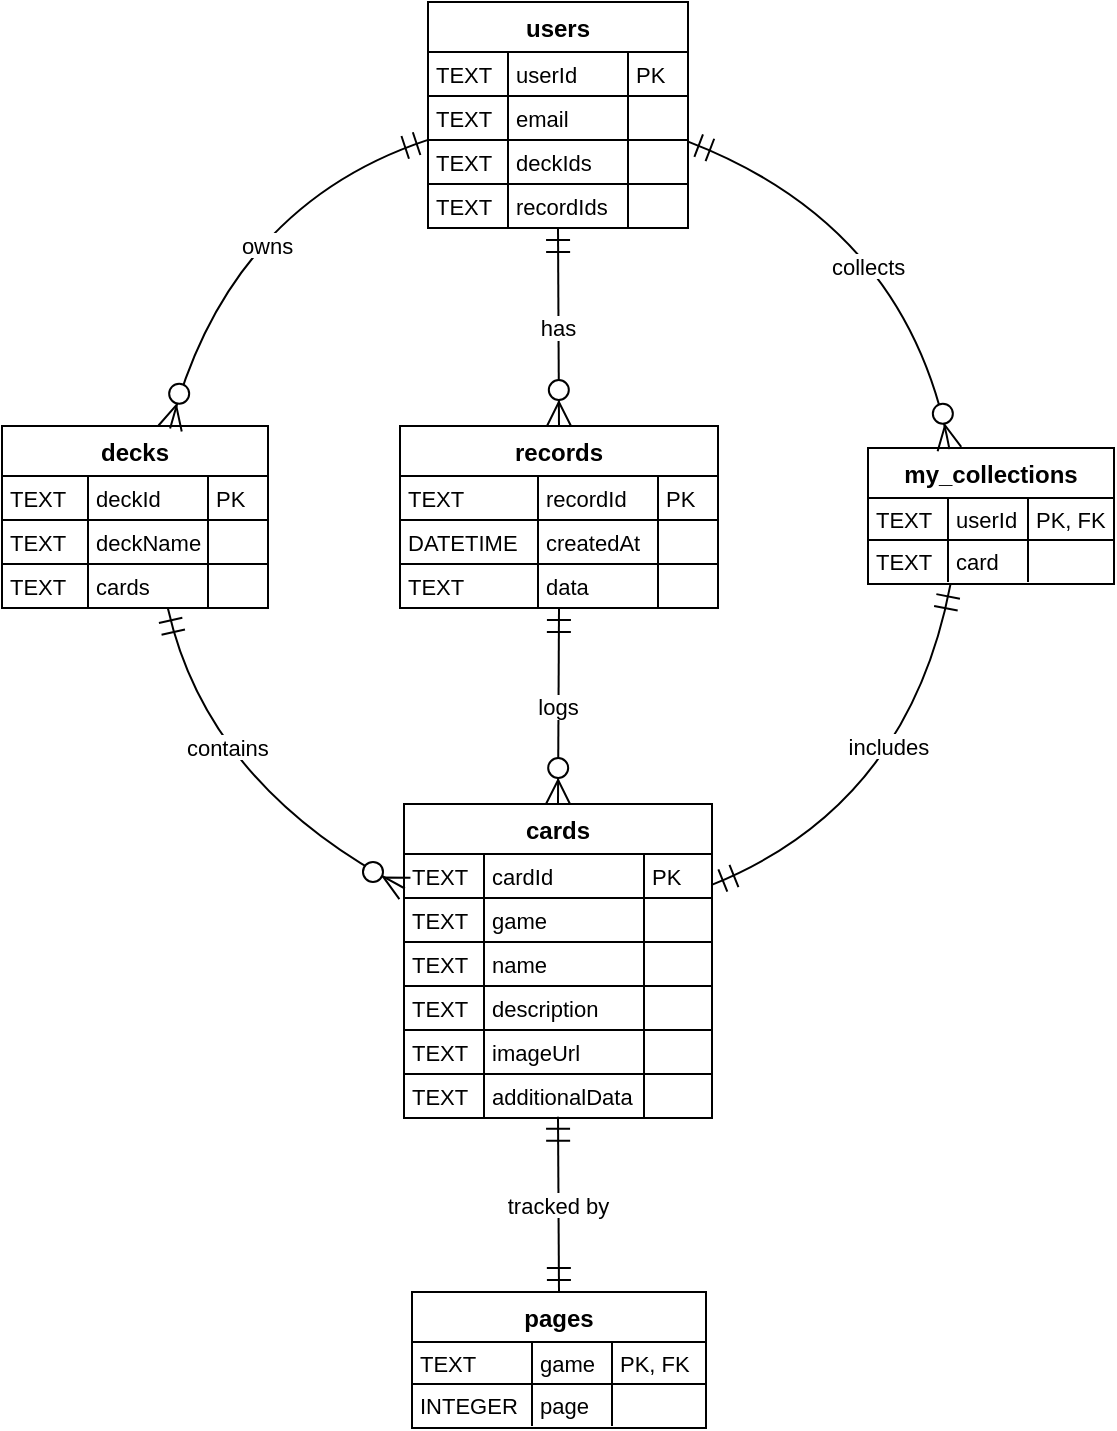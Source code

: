 <mxfile version="26.0.11">
  <diagram name="Page-1" id="BAn6TtGsRjouGtGRCC2k">
    <mxGraphModel dx="1603" dy="889" grid="1" gridSize="10" guides="1" tooltips="1" connect="1" arrows="1" fold="1" page="1" pageScale="1" pageWidth="850" pageHeight="1100" math="0" shadow="0">
      <root>
        <mxCell id="0" />
        <mxCell id="1" parent="0" />
        <mxCell id="hPnUlYxOqyxjtpTadZdU-192" value="decks" style="shape=table;startSize=25;container=1;collapsible=0;childLayout=tableLayout;fixedRows=1;rowLines=1;fontStyle=1;align=center;resizeLast=1;fillColor=none;" parent="1" vertex="1">
          <mxGeometry x="141" y="411" width="133" height="91" as="geometry" />
        </mxCell>
        <mxCell id="hPnUlYxOqyxjtpTadZdU-193" style="shape=tableRow;horizontal=0;startSize=0;swimlaneHead=0;swimlaneBody=0;fillColor=none;collapsible=0;dropTarget=0;points=[[0,0.5],[1,0.5]];portConstraint=eastwest;top=0;left=0;right=0;bottom=0;" parent="hPnUlYxOqyxjtpTadZdU-192" vertex="1">
          <mxGeometry y="25" width="133" height="22" as="geometry" />
        </mxCell>
        <mxCell id="hPnUlYxOqyxjtpTadZdU-194" value="TEXT" style="shape=partialRectangle;connectable=0;fillColor=none;top=0;left=0;bottom=0;right=0;align=left;spacingLeft=2;overflow=hidden;fontSize=11;" parent="hPnUlYxOqyxjtpTadZdU-193" vertex="1">
          <mxGeometry width="43" height="22" as="geometry">
            <mxRectangle width="43" height="22" as="alternateBounds" />
          </mxGeometry>
        </mxCell>
        <mxCell id="hPnUlYxOqyxjtpTadZdU-195" value="deckId" style="shape=partialRectangle;connectable=0;fillColor=none;top=0;left=0;bottom=0;right=0;align=left;spacingLeft=2;overflow=hidden;fontSize=11;" parent="hPnUlYxOqyxjtpTadZdU-193" vertex="1">
          <mxGeometry x="43" width="60" height="22" as="geometry">
            <mxRectangle width="60" height="22" as="alternateBounds" />
          </mxGeometry>
        </mxCell>
        <mxCell id="hPnUlYxOqyxjtpTadZdU-196" value="PK" style="shape=partialRectangle;connectable=0;fillColor=none;top=0;left=0;bottom=0;right=0;align=left;spacingLeft=2;overflow=hidden;fontSize=11;" parent="hPnUlYxOqyxjtpTadZdU-193" vertex="1">
          <mxGeometry x="103" width="30" height="22" as="geometry">
            <mxRectangle width="30" height="22" as="alternateBounds" />
          </mxGeometry>
        </mxCell>
        <mxCell id="hPnUlYxOqyxjtpTadZdU-197" style="shape=tableRow;horizontal=0;startSize=0;swimlaneHead=0;swimlaneBody=0;fillColor=none;collapsible=0;dropTarget=0;points=[[0,0.5],[1,0.5]];portConstraint=eastwest;top=0;left=0;right=0;bottom=0;" parent="hPnUlYxOqyxjtpTadZdU-192" vertex="1">
          <mxGeometry y="47" width="133" height="22" as="geometry" />
        </mxCell>
        <mxCell id="hPnUlYxOqyxjtpTadZdU-198" value="TEXT" style="shape=partialRectangle;connectable=0;fillColor=none;top=0;left=0;bottom=0;right=0;align=left;spacingLeft=2;overflow=hidden;fontSize=11;" parent="hPnUlYxOqyxjtpTadZdU-197" vertex="1">
          <mxGeometry width="43" height="22" as="geometry">
            <mxRectangle width="43" height="22" as="alternateBounds" />
          </mxGeometry>
        </mxCell>
        <mxCell id="hPnUlYxOqyxjtpTadZdU-199" value="deckName" style="shape=partialRectangle;connectable=0;fillColor=none;top=0;left=0;bottom=0;right=0;align=left;spacingLeft=2;overflow=hidden;fontSize=11;" parent="hPnUlYxOqyxjtpTadZdU-197" vertex="1">
          <mxGeometry x="43" width="60" height="22" as="geometry">
            <mxRectangle width="60" height="22" as="alternateBounds" />
          </mxGeometry>
        </mxCell>
        <mxCell id="hPnUlYxOqyxjtpTadZdU-200" value="" style="shape=partialRectangle;connectable=0;fillColor=none;top=0;left=0;bottom=0;right=0;align=left;spacingLeft=2;overflow=hidden;fontSize=11;" parent="hPnUlYxOqyxjtpTadZdU-197" vertex="1">
          <mxGeometry x="103" width="30" height="22" as="geometry">
            <mxRectangle width="30" height="22" as="alternateBounds" />
          </mxGeometry>
        </mxCell>
        <mxCell id="hPnUlYxOqyxjtpTadZdU-201" style="shape=tableRow;horizontal=0;startSize=0;swimlaneHead=0;swimlaneBody=0;fillColor=none;collapsible=0;dropTarget=0;points=[[0,0.5],[1,0.5]];portConstraint=eastwest;top=0;left=0;right=0;bottom=0;" parent="hPnUlYxOqyxjtpTadZdU-192" vertex="1">
          <mxGeometry y="69" width="133" height="22" as="geometry" />
        </mxCell>
        <mxCell id="hPnUlYxOqyxjtpTadZdU-202" value="TEXT" style="shape=partialRectangle;connectable=0;fillColor=none;top=0;left=0;bottom=0;right=0;align=left;spacingLeft=2;overflow=hidden;fontSize=11;" parent="hPnUlYxOqyxjtpTadZdU-201" vertex="1">
          <mxGeometry width="43" height="22" as="geometry">
            <mxRectangle width="43" height="22" as="alternateBounds" />
          </mxGeometry>
        </mxCell>
        <mxCell id="hPnUlYxOqyxjtpTadZdU-203" value="cards" style="shape=partialRectangle;connectable=0;fillColor=none;top=0;left=0;bottom=0;right=0;align=left;spacingLeft=2;overflow=hidden;fontSize=11;" parent="hPnUlYxOqyxjtpTadZdU-201" vertex="1">
          <mxGeometry x="43" width="60" height="22" as="geometry">
            <mxRectangle width="60" height="22" as="alternateBounds" />
          </mxGeometry>
        </mxCell>
        <mxCell id="hPnUlYxOqyxjtpTadZdU-204" value="" style="shape=partialRectangle;connectable=0;fillColor=none;top=0;left=0;bottom=0;right=0;align=left;spacingLeft=2;overflow=hidden;fontSize=11;" parent="hPnUlYxOqyxjtpTadZdU-201" vertex="1">
          <mxGeometry x="103" width="30" height="22" as="geometry">
            <mxRectangle width="30" height="22" as="alternateBounds" />
          </mxGeometry>
        </mxCell>
        <mxCell id="hPnUlYxOqyxjtpTadZdU-205" value="cards" style="shape=table;startSize=25;container=1;collapsible=0;childLayout=tableLayout;fixedRows=1;rowLines=1;fontStyle=1;align=center;resizeLast=1;fillColor=none;" parent="1" vertex="1">
          <mxGeometry x="342" y="600" width="154" height="157" as="geometry" />
        </mxCell>
        <mxCell id="hPnUlYxOqyxjtpTadZdU-206" style="shape=tableRow;horizontal=0;startSize=0;swimlaneHead=0;swimlaneBody=0;fillColor=none;collapsible=0;dropTarget=0;points=[[0,0.5],[1,0.5]];portConstraint=eastwest;top=0;left=0;right=0;bottom=0;" parent="hPnUlYxOqyxjtpTadZdU-205" vertex="1">
          <mxGeometry y="25" width="154" height="22" as="geometry" />
        </mxCell>
        <mxCell id="hPnUlYxOqyxjtpTadZdU-207" value="TEXT" style="shape=partialRectangle;connectable=0;fillColor=none;top=0;left=0;bottom=0;right=0;align=left;spacingLeft=2;overflow=hidden;fontSize=11;" parent="hPnUlYxOqyxjtpTadZdU-206" vertex="1">
          <mxGeometry width="40" height="22" as="geometry">
            <mxRectangle width="40" height="22" as="alternateBounds" />
          </mxGeometry>
        </mxCell>
        <mxCell id="hPnUlYxOqyxjtpTadZdU-208" value="cardId" style="shape=partialRectangle;connectable=0;fillColor=none;top=0;left=0;bottom=0;right=0;align=left;spacingLeft=2;overflow=hidden;fontSize=11;" parent="hPnUlYxOqyxjtpTadZdU-206" vertex="1">
          <mxGeometry x="40" width="80" height="22" as="geometry">
            <mxRectangle width="80" height="22" as="alternateBounds" />
          </mxGeometry>
        </mxCell>
        <mxCell id="hPnUlYxOqyxjtpTadZdU-209" value="PK" style="shape=partialRectangle;connectable=0;fillColor=none;top=0;left=0;bottom=0;right=0;align=left;spacingLeft=2;overflow=hidden;fontSize=11;" parent="hPnUlYxOqyxjtpTadZdU-206" vertex="1">
          <mxGeometry x="120" width="34" height="22" as="geometry">
            <mxRectangle width="34" height="22" as="alternateBounds" />
          </mxGeometry>
        </mxCell>
        <mxCell id="hPnUlYxOqyxjtpTadZdU-210" style="shape=tableRow;horizontal=0;startSize=0;swimlaneHead=0;swimlaneBody=0;fillColor=none;collapsible=0;dropTarget=0;points=[[0,0.5],[1,0.5]];portConstraint=eastwest;top=0;left=0;right=0;bottom=0;" parent="hPnUlYxOqyxjtpTadZdU-205" vertex="1">
          <mxGeometry y="47" width="154" height="22" as="geometry" />
        </mxCell>
        <mxCell id="hPnUlYxOqyxjtpTadZdU-211" value="TEXT" style="shape=partialRectangle;connectable=0;fillColor=none;top=0;left=0;bottom=0;right=0;align=left;spacingLeft=2;overflow=hidden;fontSize=11;" parent="hPnUlYxOqyxjtpTadZdU-210" vertex="1">
          <mxGeometry width="40" height="22" as="geometry">
            <mxRectangle width="40" height="22" as="alternateBounds" />
          </mxGeometry>
        </mxCell>
        <mxCell id="hPnUlYxOqyxjtpTadZdU-212" value="game" style="shape=partialRectangle;connectable=0;fillColor=none;top=0;left=0;bottom=0;right=0;align=left;spacingLeft=2;overflow=hidden;fontSize=11;" parent="hPnUlYxOqyxjtpTadZdU-210" vertex="1">
          <mxGeometry x="40" width="80" height="22" as="geometry">
            <mxRectangle width="80" height="22" as="alternateBounds" />
          </mxGeometry>
        </mxCell>
        <mxCell id="hPnUlYxOqyxjtpTadZdU-213" value="" style="shape=partialRectangle;connectable=0;fillColor=none;top=0;left=0;bottom=0;right=0;align=left;spacingLeft=2;overflow=hidden;fontSize=11;" parent="hPnUlYxOqyxjtpTadZdU-210" vertex="1">
          <mxGeometry x="120" width="34" height="22" as="geometry">
            <mxRectangle width="34" height="22" as="alternateBounds" />
          </mxGeometry>
        </mxCell>
        <mxCell id="hPnUlYxOqyxjtpTadZdU-214" style="shape=tableRow;horizontal=0;startSize=0;swimlaneHead=0;swimlaneBody=0;fillColor=none;collapsible=0;dropTarget=0;points=[[0,0.5],[1,0.5]];portConstraint=eastwest;top=0;left=0;right=0;bottom=0;" parent="hPnUlYxOqyxjtpTadZdU-205" vertex="1">
          <mxGeometry y="69" width="154" height="22" as="geometry" />
        </mxCell>
        <mxCell id="hPnUlYxOqyxjtpTadZdU-215" value="TEXT" style="shape=partialRectangle;connectable=0;fillColor=none;top=0;left=0;bottom=0;right=0;align=left;spacingLeft=2;overflow=hidden;fontSize=11;" parent="hPnUlYxOqyxjtpTadZdU-214" vertex="1">
          <mxGeometry width="40" height="22" as="geometry">
            <mxRectangle width="40" height="22" as="alternateBounds" />
          </mxGeometry>
        </mxCell>
        <mxCell id="hPnUlYxOqyxjtpTadZdU-216" value="name" style="shape=partialRectangle;connectable=0;fillColor=none;top=0;left=0;bottom=0;right=0;align=left;spacingLeft=2;overflow=hidden;fontSize=11;" parent="hPnUlYxOqyxjtpTadZdU-214" vertex="1">
          <mxGeometry x="40" width="80" height="22" as="geometry">
            <mxRectangle width="80" height="22" as="alternateBounds" />
          </mxGeometry>
        </mxCell>
        <mxCell id="hPnUlYxOqyxjtpTadZdU-217" value="" style="shape=partialRectangle;connectable=0;fillColor=none;top=0;left=0;bottom=0;right=0;align=left;spacingLeft=2;overflow=hidden;fontSize=11;" parent="hPnUlYxOqyxjtpTadZdU-214" vertex="1">
          <mxGeometry x="120" width="34" height="22" as="geometry">
            <mxRectangle width="34" height="22" as="alternateBounds" />
          </mxGeometry>
        </mxCell>
        <mxCell id="hPnUlYxOqyxjtpTadZdU-218" style="shape=tableRow;horizontal=0;startSize=0;swimlaneHead=0;swimlaneBody=0;fillColor=none;collapsible=0;dropTarget=0;points=[[0,0.5],[1,0.5]];portConstraint=eastwest;top=0;left=0;right=0;bottom=0;" parent="hPnUlYxOqyxjtpTadZdU-205" vertex="1">
          <mxGeometry y="91" width="154" height="22" as="geometry" />
        </mxCell>
        <mxCell id="hPnUlYxOqyxjtpTadZdU-219" value="TEXT" style="shape=partialRectangle;connectable=0;fillColor=none;top=0;left=0;bottom=0;right=0;align=left;spacingLeft=2;overflow=hidden;fontSize=11;" parent="hPnUlYxOqyxjtpTadZdU-218" vertex="1">
          <mxGeometry width="40" height="22" as="geometry">
            <mxRectangle width="40" height="22" as="alternateBounds" />
          </mxGeometry>
        </mxCell>
        <mxCell id="hPnUlYxOqyxjtpTadZdU-220" value="description" style="shape=partialRectangle;connectable=0;fillColor=none;top=0;left=0;bottom=0;right=0;align=left;spacingLeft=2;overflow=hidden;fontSize=11;" parent="hPnUlYxOqyxjtpTadZdU-218" vertex="1">
          <mxGeometry x="40" width="80" height="22" as="geometry">
            <mxRectangle width="80" height="22" as="alternateBounds" />
          </mxGeometry>
        </mxCell>
        <mxCell id="hPnUlYxOqyxjtpTadZdU-221" value="" style="shape=partialRectangle;connectable=0;fillColor=none;top=0;left=0;bottom=0;right=0;align=left;spacingLeft=2;overflow=hidden;fontSize=11;" parent="hPnUlYxOqyxjtpTadZdU-218" vertex="1">
          <mxGeometry x="120" width="34" height="22" as="geometry">
            <mxRectangle width="34" height="22" as="alternateBounds" />
          </mxGeometry>
        </mxCell>
        <mxCell id="hPnUlYxOqyxjtpTadZdU-222" style="shape=tableRow;horizontal=0;startSize=0;swimlaneHead=0;swimlaneBody=0;fillColor=none;collapsible=0;dropTarget=0;points=[[0,0.5],[1,0.5]];portConstraint=eastwest;top=0;left=0;right=0;bottom=0;" parent="hPnUlYxOqyxjtpTadZdU-205" vertex="1">
          <mxGeometry y="113" width="154" height="22" as="geometry" />
        </mxCell>
        <mxCell id="hPnUlYxOqyxjtpTadZdU-223" value="TEXT" style="shape=partialRectangle;connectable=0;fillColor=none;top=0;left=0;bottom=0;right=0;align=left;spacingLeft=2;overflow=hidden;fontSize=11;" parent="hPnUlYxOqyxjtpTadZdU-222" vertex="1">
          <mxGeometry width="40" height="22" as="geometry">
            <mxRectangle width="40" height="22" as="alternateBounds" />
          </mxGeometry>
        </mxCell>
        <mxCell id="hPnUlYxOqyxjtpTadZdU-224" value="imageUrl" style="shape=partialRectangle;connectable=0;fillColor=none;top=0;left=0;bottom=0;right=0;align=left;spacingLeft=2;overflow=hidden;fontSize=11;" parent="hPnUlYxOqyxjtpTadZdU-222" vertex="1">
          <mxGeometry x="40" width="80" height="22" as="geometry">
            <mxRectangle width="80" height="22" as="alternateBounds" />
          </mxGeometry>
        </mxCell>
        <mxCell id="hPnUlYxOqyxjtpTadZdU-225" value="" style="shape=partialRectangle;connectable=0;fillColor=none;top=0;left=0;bottom=0;right=0;align=left;spacingLeft=2;overflow=hidden;fontSize=11;" parent="hPnUlYxOqyxjtpTadZdU-222" vertex="1">
          <mxGeometry x="120" width="34" height="22" as="geometry">
            <mxRectangle width="34" height="22" as="alternateBounds" />
          </mxGeometry>
        </mxCell>
        <mxCell id="hPnUlYxOqyxjtpTadZdU-226" style="shape=tableRow;horizontal=0;startSize=0;swimlaneHead=0;swimlaneBody=0;fillColor=none;collapsible=0;dropTarget=0;points=[[0,0.5],[1,0.5]];portConstraint=eastwest;top=0;left=0;right=0;bottom=0;" parent="hPnUlYxOqyxjtpTadZdU-205" vertex="1">
          <mxGeometry y="135" width="154" height="22" as="geometry" />
        </mxCell>
        <mxCell id="hPnUlYxOqyxjtpTadZdU-227" value="TEXT" style="shape=partialRectangle;connectable=0;fillColor=none;top=0;left=0;bottom=0;right=0;align=left;spacingLeft=2;overflow=hidden;fontSize=11;" parent="hPnUlYxOqyxjtpTadZdU-226" vertex="1">
          <mxGeometry width="40" height="22" as="geometry">
            <mxRectangle width="40" height="22" as="alternateBounds" />
          </mxGeometry>
        </mxCell>
        <mxCell id="hPnUlYxOqyxjtpTadZdU-228" value="additionalData" style="shape=partialRectangle;connectable=0;fillColor=none;top=0;left=0;bottom=0;right=0;align=left;spacingLeft=2;overflow=hidden;fontSize=11;" parent="hPnUlYxOqyxjtpTadZdU-226" vertex="1">
          <mxGeometry x="40" width="80" height="22" as="geometry">
            <mxRectangle width="80" height="22" as="alternateBounds" />
          </mxGeometry>
        </mxCell>
        <mxCell id="hPnUlYxOqyxjtpTadZdU-229" value="" style="shape=partialRectangle;connectable=0;fillColor=none;top=0;left=0;bottom=0;right=0;align=left;spacingLeft=2;overflow=hidden;fontSize=11;" parent="hPnUlYxOqyxjtpTadZdU-226" vertex="1">
          <mxGeometry x="120" width="34" height="22" as="geometry">
            <mxRectangle width="34" height="22" as="alternateBounds" />
          </mxGeometry>
        </mxCell>
        <mxCell id="hPnUlYxOqyxjtpTadZdU-230" value="pages" style="shape=table;startSize=25;container=1;collapsible=0;childLayout=tableLayout;fixedRows=1;rowLines=1;fontStyle=1;align=center;resizeLast=1;fillColor=none;" parent="1" vertex="1">
          <mxGeometry x="346" y="844" width="147" height="68" as="geometry" />
        </mxCell>
        <mxCell id="hPnUlYxOqyxjtpTadZdU-231" style="shape=tableRow;horizontal=0;startSize=0;swimlaneHead=0;swimlaneBody=0;fillColor=none;collapsible=0;dropTarget=0;points=[[0,0.5],[1,0.5]];portConstraint=eastwest;top=0;left=0;right=0;bottom=0;" parent="hPnUlYxOqyxjtpTadZdU-230" vertex="1">
          <mxGeometry y="25" width="147" height="21" as="geometry" />
        </mxCell>
        <mxCell id="hPnUlYxOqyxjtpTadZdU-232" value="TEXT" style="shape=partialRectangle;connectable=0;fillColor=none;top=0;left=0;bottom=0;right=0;align=left;spacingLeft=2;overflow=hidden;fontSize=11;" parent="hPnUlYxOqyxjtpTadZdU-231" vertex="1">
          <mxGeometry width="60" height="21" as="geometry">
            <mxRectangle width="60" height="21" as="alternateBounds" />
          </mxGeometry>
        </mxCell>
        <mxCell id="hPnUlYxOqyxjtpTadZdU-233" value="game" style="shape=partialRectangle;connectable=0;fillColor=none;top=0;left=0;bottom=0;right=0;align=left;spacingLeft=2;overflow=hidden;fontSize=11;" parent="hPnUlYxOqyxjtpTadZdU-231" vertex="1">
          <mxGeometry x="60" width="40" height="21" as="geometry">
            <mxRectangle width="40" height="21" as="alternateBounds" />
          </mxGeometry>
        </mxCell>
        <mxCell id="hPnUlYxOqyxjtpTadZdU-234" value="PK, FK" style="shape=partialRectangle;connectable=0;fillColor=none;top=0;left=0;bottom=0;right=0;align=left;spacingLeft=2;overflow=hidden;fontSize=11;" parent="hPnUlYxOqyxjtpTadZdU-231" vertex="1">
          <mxGeometry x="100" width="47" height="21" as="geometry">
            <mxRectangle width="47" height="21" as="alternateBounds" />
          </mxGeometry>
        </mxCell>
        <mxCell id="hPnUlYxOqyxjtpTadZdU-235" style="shape=tableRow;horizontal=0;startSize=0;swimlaneHead=0;swimlaneBody=0;fillColor=none;collapsible=0;dropTarget=0;points=[[0,0.5],[1,0.5]];portConstraint=eastwest;top=0;left=0;right=0;bottom=0;" parent="hPnUlYxOqyxjtpTadZdU-230" vertex="1">
          <mxGeometry y="46" width="147" height="21" as="geometry" />
        </mxCell>
        <mxCell id="hPnUlYxOqyxjtpTadZdU-236" value="INTEGER" style="shape=partialRectangle;connectable=0;fillColor=none;top=0;left=0;bottom=0;right=0;align=left;spacingLeft=2;overflow=hidden;fontSize=11;" parent="hPnUlYxOqyxjtpTadZdU-235" vertex="1">
          <mxGeometry width="60" height="21" as="geometry">
            <mxRectangle width="60" height="21" as="alternateBounds" />
          </mxGeometry>
        </mxCell>
        <mxCell id="hPnUlYxOqyxjtpTadZdU-237" value="page" style="shape=partialRectangle;connectable=0;fillColor=none;top=0;left=0;bottom=0;right=0;align=left;spacingLeft=2;overflow=hidden;fontSize=11;" parent="hPnUlYxOqyxjtpTadZdU-235" vertex="1">
          <mxGeometry x="60" width="40" height="21" as="geometry">
            <mxRectangle width="40" height="21" as="alternateBounds" />
          </mxGeometry>
        </mxCell>
        <mxCell id="hPnUlYxOqyxjtpTadZdU-238" value="" style="shape=partialRectangle;connectable=0;fillColor=none;top=0;left=0;bottom=0;right=0;align=left;spacingLeft=2;overflow=hidden;fontSize=11;" parent="hPnUlYxOqyxjtpTadZdU-235" vertex="1">
          <mxGeometry x="100" width="47" height="21" as="geometry">
            <mxRectangle width="47" height="21" as="alternateBounds" />
          </mxGeometry>
        </mxCell>
        <mxCell id="hPnUlYxOqyxjtpTadZdU-239" value="records" style="shape=table;startSize=25;container=1;collapsible=0;childLayout=tableLayout;fixedRows=1;rowLines=1;fontStyle=1;align=center;resizeLast=1;fillColor=none;" parent="1" vertex="1">
          <mxGeometry x="340" y="411" width="159" height="91" as="geometry" />
        </mxCell>
        <mxCell id="hPnUlYxOqyxjtpTadZdU-240" style="shape=tableRow;horizontal=0;startSize=0;swimlaneHead=0;swimlaneBody=0;fillColor=none;collapsible=0;dropTarget=0;points=[[0,0.5],[1,0.5]];portConstraint=eastwest;top=0;left=0;right=0;bottom=0;" parent="hPnUlYxOqyxjtpTadZdU-239" vertex="1">
          <mxGeometry y="25" width="159" height="22" as="geometry" />
        </mxCell>
        <mxCell id="hPnUlYxOqyxjtpTadZdU-241" value="TEXT" style="shape=partialRectangle;connectable=0;fillColor=none;top=0;left=0;bottom=0;right=0;align=left;spacingLeft=2;overflow=hidden;fontSize=11;" parent="hPnUlYxOqyxjtpTadZdU-240" vertex="1">
          <mxGeometry width="69" height="22" as="geometry">
            <mxRectangle width="69" height="22" as="alternateBounds" />
          </mxGeometry>
        </mxCell>
        <mxCell id="hPnUlYxOqyxjtpTadZdU-242" value="recordId" style="shape=partialRectangle;connectable=0;fillColor=none;top=0;left=0;bottom=0;right=0;align=left;spacingLeft=2;overflow=hidden;fontSize=11;" parent="hPnUlYxOqyxjtpTadZdU-240" vertex="1">
          <mxGeometry x="69" width="60" height="22" as="geometry">
            <mxRectangle width="60" height="22" as="alternateBounds" />
          </mxGeometry>
        </mxCell>
        <mxCell id="hPnUlYxOqyxjtpTadZdU-243" value="PK" style="shape=partialRectangle;connectable=0;fillColor=none;top=0;left=0;bottom=0;right=0;align=left;spacingLeft=2;overflow=hidden;fontSize=11;" parent="hPnUlYxOqyxjtpTadZdU-240" vertex="1">
          <mxGeometry x="129" width="30" height="22" as="geometry">
            <mxRectangle width="30" height="22" as="alternateBounds" />
          </mxGeometry>
        </mxCell>
        <mxCell id="hPnUlYxOqyxjtpTadZdU-244" style="shape=tableRow;horizontal=0;startSize=0;swimlaneHead=0;swimlaneBody=0;fillColor=none;collapsible=0;dropTarget=0;points=[[0,0.5],[1,0.5]];portConstraint=eastwest;top=0;left=0;right=0;bottom=0;" parent="hPnUlYxOqyxjtpTadZdU-239" vertex="1">
          <mxGeometry y="47" width="159" height="22" as="geometry" />
        </mxCell>
        <mxCell id="hPnUlYxOqyxjtpTadZdU-245" value="DATETIME" style="shape=partialRectangle;connectable=0;fillColor=none;top=0;left=0;bottom=0;right=0;align=left;spacingLeft=2;overflow=hidden;fontSize=11;" parent="hPnUlYxOqyxjtpTadZdU-244" vertex="1">
          <mxGeometry width="69" height="22" as="geometry">
            <mxRectangle width="69" height="22" as="alternateBounds" />
          </mxGeometry>
        </mxCell>
        <mxCell id="hPnUlYxOqyxjtpTadZdU-246" value="createdAt" style="shape=partialRectangle;connectable=0;fillColor=none;top=0;left=0;bottom=0;right=0;align=left;spacingLeft=2;overflow=hidden;fontSize=11;" parent="hPnUlYxOqyxjtpTadZdU-244" vertex="1">
          <mxGeometry x="69" width="60" height="22" as="geometry">
            <mxRectangle width="60" height="22" as="alternateBounds" />
          </mxGeometry>
        </mxCell>
        <mxCell id="hPnUlYxOqyxjtpTadZdU-247" value="" style="shape=partialRectangle;connectable=0;fillColor=none;top=0;left=0;bottom=0;right=0;align=left;spacingLeft=2;overflow=hidden;fontSize=11;" parent="hPnUlYxOqyxjtpTadZdU-244" vertex="1">
          <mxGeometry x="129" width="30" height="22" as="geometry">
            <mxRectangle width="30" height="22" as="alternateBounds" />
          </mxGeometry>
        </mxCell>
        <mxCell id="hPnUlYxOqyxjtpTadZdU-248" style="shape=tableRow;horizontal=0;startSize=0;swimlaneHead=0;swimlaneBody=0;fillColor=none;collapsible=0;dropTarget=0;points=[[0,0.5],[1,0.5]];portConstraint=eastwest;top=0;left=0;right=0;bottom=0;" parent="hPnUlYxOqyxjtpTadZdU-239" vertex="1">
          <mxGeometry y="69" width="159" height="22" as="geometry" />
        </mxCell>
        <mxCell id="hPnUlYxOqyxjtpTadZdU-249" value="TEXT" style="shape=partialRectangle;connectable=0;fillColor=none;top=0;left=0;bottom=0;right=0;align=left;spacingLeft=2;overflow=hidden;fontSize=11;" parent="hPnUlYxOqyxjtpTadZdU-248" vertex="1">
          <mxGeometry width="69" height="22" as="geometry">
            <mxRectangle width="69" height="22" as="alternateBounds" />
          </mxGeometry>
        </mxCell>
        <mxCell id="hPnUlYxOqyxjtpTadZdU-250" value="data" style="shape=partialRectangle;connectable=0;fillColor=none;top=0;left=0;bottom=0;right=0;align=left;spacingLeft=2;overflow=hidden;fontSize=11;" parent="hPnUlYxOqyxjtpTadZdU-248" vertex="1">
          <mxGeometry x="69" width="60" height="22" as="geometry">
            <mxRectangle width="60" height="22" as="alternateBounds" />
          </mxGeometry>
        </mxCell>
        <mxCell id="hPnUlYxOqyxjtpTadZdU-251" value="" style="shape=partialRectangle;connectable=0;fillColor=none;top=0;left=0;bottom=0;right=0;align=left;spacingLeft=2;overflow=hidden;fontSize=11;" parent="hPnUlYxOqyxjtpTadZdU-248" vertex="1">
          <mxGeometry x="129" width="30" height="22" as="geometry">
            <mxRectangle width="30" height="22" as="alternateBounds" />
          </mxGeometry>
        </mxCell>
        <mxCell id="hPnUlYxOqyxjtpTadZdU-252" value="users" style="shape=table;startSize=25;container=1;collapsible=0;childLayout=tableLayout;fixedRows=1;rowLines=1;fontStyle=1;align=center;resizeLast=1;fillColor=none;" parent="1" vertex="1">
          <mxGeometry x="354" y="199" width="130" height="113" as="geometry" />
        </mxCell>
        <mxCell id="hPnUlYxOqyxjtpTadZdU-253" style="shape=tableRow;horizontal=0;startSize=0;swimlaneHead=0;swimlaneBody=0;fillColor=none;collapsible=0;dropTarget=0;points=[[0,0.5],[1,0.5]];portConstraint=eastwest;top=0;left=0;right=0;bottom=0;" parent="hPnUlYxOqyxjtpTadZdU-252" vertex="1">
          <mxGeometry y="25" width="130" height="22" as="geometry" />
        </mxCell>
        <mxCell id="hPnUlYxOqyxjtpTadZdU-254" value="TEXT" style="shape=partialRectangle;connectable=0;fillColor=none;top=0;left=0;bottom=0;right=0;align=left;spacingLeft=2;overflow=hidden;fontSize=11;" parent="hPnUlYxOqyxjtpTadZdU-253" vertex="1">
          <mxGeometry width="40" height="22" as="geometry">
            <mxRectangle width="40" height="22" as="alternateBounds" />
          </mxGeometry>
        </mxCell>
        <mxCell id="hPnUlYxOqyxjtpTadZdU-255" value="userId" style="shape=partialRectangle;connectable=0;fillColor=none;top=0;left=0;bottom=0;right=0;align=left;spacingLeft=2;overflow=hidden;fontSize=11;" parent="hPnUlYxOqyxjtpTadZdU-253" vertex="1">
          <mxGeometry x="40" width="60" height="22" as="geometry">
            <mxRectangle width="60" height="22" as="alternateBounds" />
          </mxGeometry>
        </mxCell>
        <mxCell id="hPnUlYxOqyxjtpTadZdU-256" value="PK" style="shape=partialRectangle;connectable=0;fillColor=none;top=0;left=0;bottom=0;right=0;align=left;spacingLeft=2;overflow=hidden;fontSize=11;" parent="hPnUlYxOqyxjtpTadZdU-253" vertex="1">
          <mxGeometry x="100" width="30" height="22" as="geometry">
            <mxRectangle width="30" height="22" as="alternateBounds" />
          </mxGeometry>
        </mxCell>
        <mxCell id="hPnUlYxOqyxjtpTadZdU-257" style="shape=tableRow;horizontal=0;startSize=0;swimlaneHead=0;swimlaneBody=0;fillColor=none;collapsible=0;dropTarget=0;points=[[0,0.5],[1,0.5]];portConstraint=eastwest;top=0;left=0;right=0;bottom=0;" parent="hPnUlYxOqyxjtpTadZdU-252" vertex="1">
          <mxGeometry y="47" width="130" height="22" as="geometry" />
        </mxCell>
        <mxCell id="hPnUlYxOqyxjtpTadZdU-258" value="TEXT" style="shape=partialRectangle;connectable=0;fillColor=none;top=0;left=0;bottom=0;right=0;align=left;spacingLeft=2;overflow=hidden;fontSize=11;" parent="hPnUlYxOqyxjtpTadZdU-257" vertex="1">
          <mxGeometry width="40" height="22" as="geometry">
            <mxRectangle width="40" height="22" as="alternateBounds" />
          </mxGeometry>
        </mxCell>
        <mxCell id="hPnUlYxOqyxjtpTadZdU-259" value="email" style="shape=partialRectangle;connectable=0;fillColor=none;top=0;left=0;bottom=0;right=0;align=left;spacingLeft=2;overflow=hidden;fontSize=11;" parent="hPnUlYxOqyxjtpTadZdU-257" vertex="1">
          <mxGeometry x="40" width="60" height="22" as="geometry">
            <mxRectangle width="60" height="22" as="alternateBounds" />
          </mxGeometry>
        </mxCell>
        <mxCell id="hPnUlYxOqyxjtpTadZdU-260" value="" style="shape=partialRectangle;connectable=0;fillColor=none;top=0;left=0;bottom=0;right=0;align=left;spacingLeft=2;overflow=hidden;fontSize=11;" parent="hPnUlYxOqyxjtpTadZdU-257" vertex="1">
          <mxGeometry x="100" width="30" height="22" as="geometry">
            <mxRectangle width="30" height="22" as="alternateBounds" />
          </mxGeometry>
        </mxCell>
        <mxCell id="hPnUlYxOqyxjtpTadZdU-261" style="shape=tableRow;horizontal=0;startSize=0;swimlaneHead=0;swimlaneBody=0;fillColor=none;collapsible=0;dropTarget=0;points=[[0,0.5],[1,0.5]];portConstraint=eastwest;top=0;left=0;right=0;bottom=0;" parent="hPnUlYxOqyxjtpTadZdU-252" vertex="1">
          <mxGeometry y="69" width="130" height="22" as="geometry" />
        </mxCell>
        <mxCell id="hPnUlYxOqyxjtpTadZdU-262" value="TEXT" style="shape=partialRectangle;connectable=0;fillColor=none;top=0;left=0;bottom=0;right=0;align=left;spacingLeft=2;overflow=hidden;fontSize=11;" parent="hPnUlYxOqyxjtpTadZdU-261" vertex="1">
          <mxGeometry width="40" height="22" as="geometry">
            <mxRectangle width="40" height="22" as="alternateBounds" />
          </mxGeometry>
        </mxCell>
        <mxCell id="hPnUlYxOqyxjtpTadZdU-263" value="deckIds" style="shape=partialRectangle;connectable=0;fillColor=none;top=0;left=0;bottom=0;right=0;align=left;spacingLeft=2;overflow=hidden;fontSize=11;" parent="hPnUlYxOqyxjtpTadZdU-261" vertex="1">
          <mxGeometry x="40" width="60" height="22" as="geometry">
            <mxRectangle width="60" height="22" as="alternateBounds" />
          </mxGeometry>
        </mxCell>
        <mxCell id="hPnUlYxOqyxjtpTadZdU-264" value="" style="shape=partialRectangle;connectable=0;fillColor=none;top=0;left=0;bottom=0;right=0;align=left;spacingLeft=2;overflow=hidden;fontSize=11;" parent="hPnUlYxOqyxjtpTadZdU-261" vertex="1">
          <mxGeometry x="100" width="30" height="22" as="geometry">
            <mxRectangle width="30" height="22" as="alternateBounds" />
          </mxGeometry>
        </mxCell>
        <mxCell id="hPnUlYxOqyxjtpTadZdU-265" style="shape=tableRow;horizontal=0;startSize=0;swimlaneHead=0;swimlaneBody=0;fillColor=none;collapsible=0;dropTarget=0;points=[[0,0.5],[1,0.5]];portConstraint=eastwest;top=0;left=0;right=0;bottom=0;" parent="hPnUlYxOqyxjtpTadZdU-252" vertex="1">
          <mxGeometry y="91" width="130" height="22" as="geometry" />
        </mxCell>
        <mxCell id="hPnUlYxOqyxjtpTadZdU-266" value="TEXT" style="shape=partialRectangle;connectable=0;fillColor=none;top=0;left=0;bottom=0;right=0;align=left;spacingLeft=2;overflow=hidden;fontSize=11;" parent="hPnUlYxOqyxjtpTadZdU-265" vertex="1">
          <mxGeometry width="40" height="22" as="geometry">
            <mxRectangle width="40" height="22" as="alternateBounds" />
          </mxGeometry>
        </mxCell>
        <mxCell id="hPnUlYxOqyxjtpTadZdU-267" value="recordIds" style="shape=partialRectangle;connectable=0;fillColor=none;top=0;left=0;bottom=0;right=0;align=left;spacingLeft=2;overflow=hidden;fontSize=11;" parent="hPnUlYxOqyxjtpTadZdU-265" vertex="1">
          <mxGeometry x="40" width="60" height="22" as="geometry">
            <mxRectangle width="60" height="22" as="alternateBounds" />
          </mxGeometry>
        </mxCell>
        <mxCell id="hPnUlYxOqyxjtpTadZdU-268" value="" style="shape=partialRectangle;connectable=0;fillColor=none;top=0;left=0;bottom=0;right=0;align=left;spacingLeft=2;overflow=hidden;fontSize=11;" parent="hPnUlYxOqyxjtpTadZdU-265" vertex="1">
          <mxGeometry x="100" width="30" height="22" as="geometry">
            <mxRectangle width="30" height="22" as="alternateBounds" />
          </mxGeometry>
        </mxCell>
        <mxCell id="hPnUlYxOqyxjtpTadZdU-269" value="my_collections" style="shape=table;startSize=25;container=1;collapsible=0;childLayout=tableLayout;fixedRows=1;rowLines=1;fontStyle=1;align=center;resizeLast=1;fillColor=none;" parent="1" vertex="1">
          <mxGeometry x="574" y="422" width="123" height="68" as="geometry" />
        </mxCell>
        <mxCell id="hPnUlYxOqyxjtpTadZdU-270" style="shape=tableRow;horizontal=0;startSize=0;swimlaneHead=0;swimlaneBody=0;fillColor=none;collapsible=0;dropTarget=0;points=[[0,0.5],[1,0.5]];portConstraint=eastwest;top=0;left=0;right=0;bottom=0;" parent="hPnUlYxOqyxjtpTadZdU-269" vertex="1">
          <mxGeometry y="25" width="123" height="21" as="geometry" />
        </mxCell>
        <mxCell id="hPnUlYxOqyxjtpTadZdU-271" value="TEXT" style="shape=partialRectangle;connectable=0;fillColor=none;top=0;left=0;bottom=0;right=0;align=left;spacingLeft=2;overflow=hidden;fontSize=11;" parent="hPnUlYxOqyxjtpTadZdU-270" vertex="1">
          <mxGeometry width="40" height="21" as="geometry">
            <mxRectangle width="40" height="21" as="alternateBounds" />
          </mxGeometry>
        </mxCell>
        <mxCell id="hPnUlYxOqyxjtpTadZdU-272" value="userId" style="shape=partialRectangle;connectable=0;fillColor=none;top=0;left=0;bottom=0;right=0;align=left;spacingLeft=2;overflow=hidden;fontSize=11;" parent="hPnUlYxOqyxjtpTadZdU-270" vertex="1">
          <mxGeometry x="40" width="40" height="21" as="geometry">
            <mxRectangle width="40" height="21" as="alternateBounds" />
          </mxGeometry>
        </mxCell>
        <mxCell id="hPnUlYxOqyxjtpTadZdU-273" value="PK, FK" style="shape=partialRectangle;connectable=0;fillColor=none;top=0;left=0;bottom=0;right=0;align=left;spacingLeft=2;overflow=hidden;fontSize=11;" parent="hPnUlYxOqyxjtpTadZdU-270" vertex="1">
          <mxGeometry x="80" width="43" height="21" as="geometry">
            <mxRectangle width="43" height="21" as="alternateBounds" />
          </mxGeometry>
        </mxCell>
        <mxCell id="hPnUlYxOqyxjtpTadZdU-274" style="shape=tableRow;horizontal=0;startSize=0;swimlaneHead=0;swimlaneBody=0;fillColor=none;collapsible=0;dropTarget=0;points=[[0,0.5],[1,0.5]];portConstraint=eastwest;top=0;left=0;right=0;bottom=0;" parent="hPnUlYxOqyxjtpTadZdU-269" vertex="1">
          <mxGeometry y="46" width="123" height="21" as="geometry" />
        </mxCell>
        <mxCell id="hPnUlYxOqyxjtpTadZdU-275" value="TEXT" style="shape=partialRectangle;connectable=0;fillColor=none;top=0;left=0;bottom=0;right=0;align=left;spacingLeft=2;overflow=hidden;fontSize=11;" parent="hPnUlYxOqyxjtpTadZdU-274" vertex="1">
          <mxGeometry width="40" height="21" as="geometry">
            <mxRectangle width="40" height="21" as="alternateBounds" />
          </mxGeometry>
        </mxCell>
        <mxCell id="hPnUlYxOqyxjtpTadZdU-276" value="card" style="shape=partialRectangle;connectable=0;fillColor=none;top=0;left=0;bottom=0;right=0;align=left;spacingLeft=2;overflow=hidden;fontSize=11;" parent="hPnUlYxOqyxjtpTadZdU-274" vertex="1">
          <mxGeometry x="40" width="40" height="21" as="geometry">
            <mxRectangle width="40" height="21" as="alternateBounds" />
          </mxGeometry>
        </mxCell>
        <mxCell id="hPnUlYxOqyxjtpTadZdU-277" value="" style="shape=partialRectangle;connectable=0;fillColor=none;top=0;left=0;bottom=0;right=0;align=left;spacingLeft=2;overflow=hidden;fontSize=11;" parent="hPnUlYxOqyxjtpTadZdU-274" vertex="1">
          <mxGeometry x="80" width="43" height="21" as="geometry">
            <mxRectangle width="43" height="21" as="alternateBounds" />
          </mxGeometry>
        </mxCell>
        <mxCell id="hPnUlYxOqyxjtpTadZdU-278" value="contains" style="curved=1;startArrow=ERmandOne;startSize=10;;endArrow=ERzeroToMany;endSize=10;;exitX=0.624;exitY=1.016;entryX=0.003;entryY=0.784;rounded=0;exitDx=0;exitDy=0;exitPerimeter=0;entryDx=0;entryDy=0;entryPerimeter=0;" parent="1" source="hPnUlYxOqyxjtpTadZdU-201" target="hPnUlYxOqyxjtpTadZdU-206" edge="1">
          <mxGeometry x="-0.266" y="14" relative="1" as="geometry">
            <Array as="points">
              <mxPoint x="244" y="591" />
            </Array>
            <mxPoint as="offset" />
          </mxGeometry>
        </mxCell>
        <mxCell id="hPnUlYxOqyxjtpTadZdU-279" value="tracked by" style="curved=1;startArrow=ERmandOne;startSize=10;;endArrow=ERmandOne;endSize=10;;exitX=0.5;exitY=0.972;entryX=0.5;entryY=0;rounded=0;exitDx=0;exitDy=0;entryDx=0;entryDy=0;exitPerimeter=0;" parent="1" source="hPnUlYxOqyxjtpTadZdU-226" target="hPnUlYxOqyxjtpTadZdU-230" edge="1">
          <mxGeometry relative="1" as="geometry">
            <Array as="points" />
          </mxGeometry>
        </mxCell>
        <mxCell id="hPnUlYxOqyxjtpTadZdU-280" value="owns" style="curved=1;startArrow=ERmandOne;startSize=10;;endArrow=ERzeroToMany;endSize=10;;exitX=0;exitY=-0.003;rounded=0;exitDx=0;exitDy=0;exitPerimeter=0;entryX=0.632;entryY=0.014;entryDx=0;entryDy=0;entryPerimeter=0;" parent="1" source="hPnUlYxOqyxjtpTadZdU-261" target="hPnUlYxOqyxjtpTadZdU-192" edge="1">
          <mxGeometry x="0.079" y="24" relative="1" as="geometry">
            <Array as="points">
              <mxPoint x="254" y="301" />
            </Array>
            <mxPoint as="offset" />
          </mxGeometry>
        </mxCell>
        <mxCell id="hPnUlYxOqyxjtpTadZdU-281" value="has" style="curved=1;startArrow=ERmandOne;startSize=10;;endArrow=ERzeroToMany;endSize=10;;exitX=0.5;exitY=1;entryX=0.5;entryY=0;rounded=0;" parent="1" source="hPnUlYxOqyxjtpTadZdU-252" target="hPnUlYxOqyxjtpTadZdU-239" edge="1">
          <mxGeometry relative="1" as="geometry">
            <Array as="points" />
          </mxGeometry>
        </mxCell>
        <mxCell id="hPnUlYxOqyxjtpTadZdU-282" value="logs" style="curved=1;startArrow=ERmandOne;startSize=10;;endArrow=ERzeroToMany;endSize=10;;exitX=0.5;exitY=0.99;entryX=0.5;entryY=0;rounded=0;" parent="1" source="hPnUlYxOqyxjtpTadZdU-239" target="hPnUlYxOqyxjtpTadZdU-205" edge="1">
          <mxGeometry relative="1" as="geometry">
            <Array as="points" />
          </mxGeometry>
        </mxCell>
        <mxCell id="hPnUlYxOqyxjtpTadZdU-283" value="collects" style="curved=1;startArrow=ERmandOne;startSize=10;;endArrow=ERzeroToMany;endSize=10;;exitX=0.998;exitY=0.031;rounded=0;exitDx=0;exitDy=0;exitPerimeter=0;entryX=0.331;entryY=0.008;entryDx=0;entryDy=0;entryPerimeter=0;" parent="1" source="hPnUlYxOqyxjtpTadZdU-261" target="hPnUlYxOqyxjtpTadZdU-269" edge="1">
          <mxGeometry x="0.157" y="-23" relative="1" as="geometry">
            <Array as="points">
              <mxPoint x="594" y="311" />
            </Array>
            <mxPoint x="484.2" y="268.9" as="sourcePoint" />
            <mxPoint x="615" y="421" as="targetPoint" />
            <mxPoint as="offset" />
          </mxGeometry>
        </mxCell>
        <mxCell id="hPnUlYxOqyxjtpTadZdU-284" value="includes" style="curved=1;startArrow=ERmandOne;startSize=10;;endArrow=ERmandOne;endSize=10;;exitX=0.335;exitY=1.062;entryX=0.999;entryY=0.703;rounded=0;exitDx=0;exitDy=0;exitPerimeter=0;entryDx=0;entryDy=0;entryPerimeter=0;" parent="1" source="hPnUlYxOqyxjtpTadZdU-274" target="hPnUlYxOqyxjtpTadZdU-206" edge="1">
          <mxGeometry x="-0.221" y="-15" relative="1" as="geometry">
            <Array as="points">
              <mxPoint x="594" y="601" />
            </Array>
            <mxPoint as="offset" />
          </mxGeometry>
        </mxCell>
      </root>
    </mxGraphModel>
  </diagram>
</mxfile>
